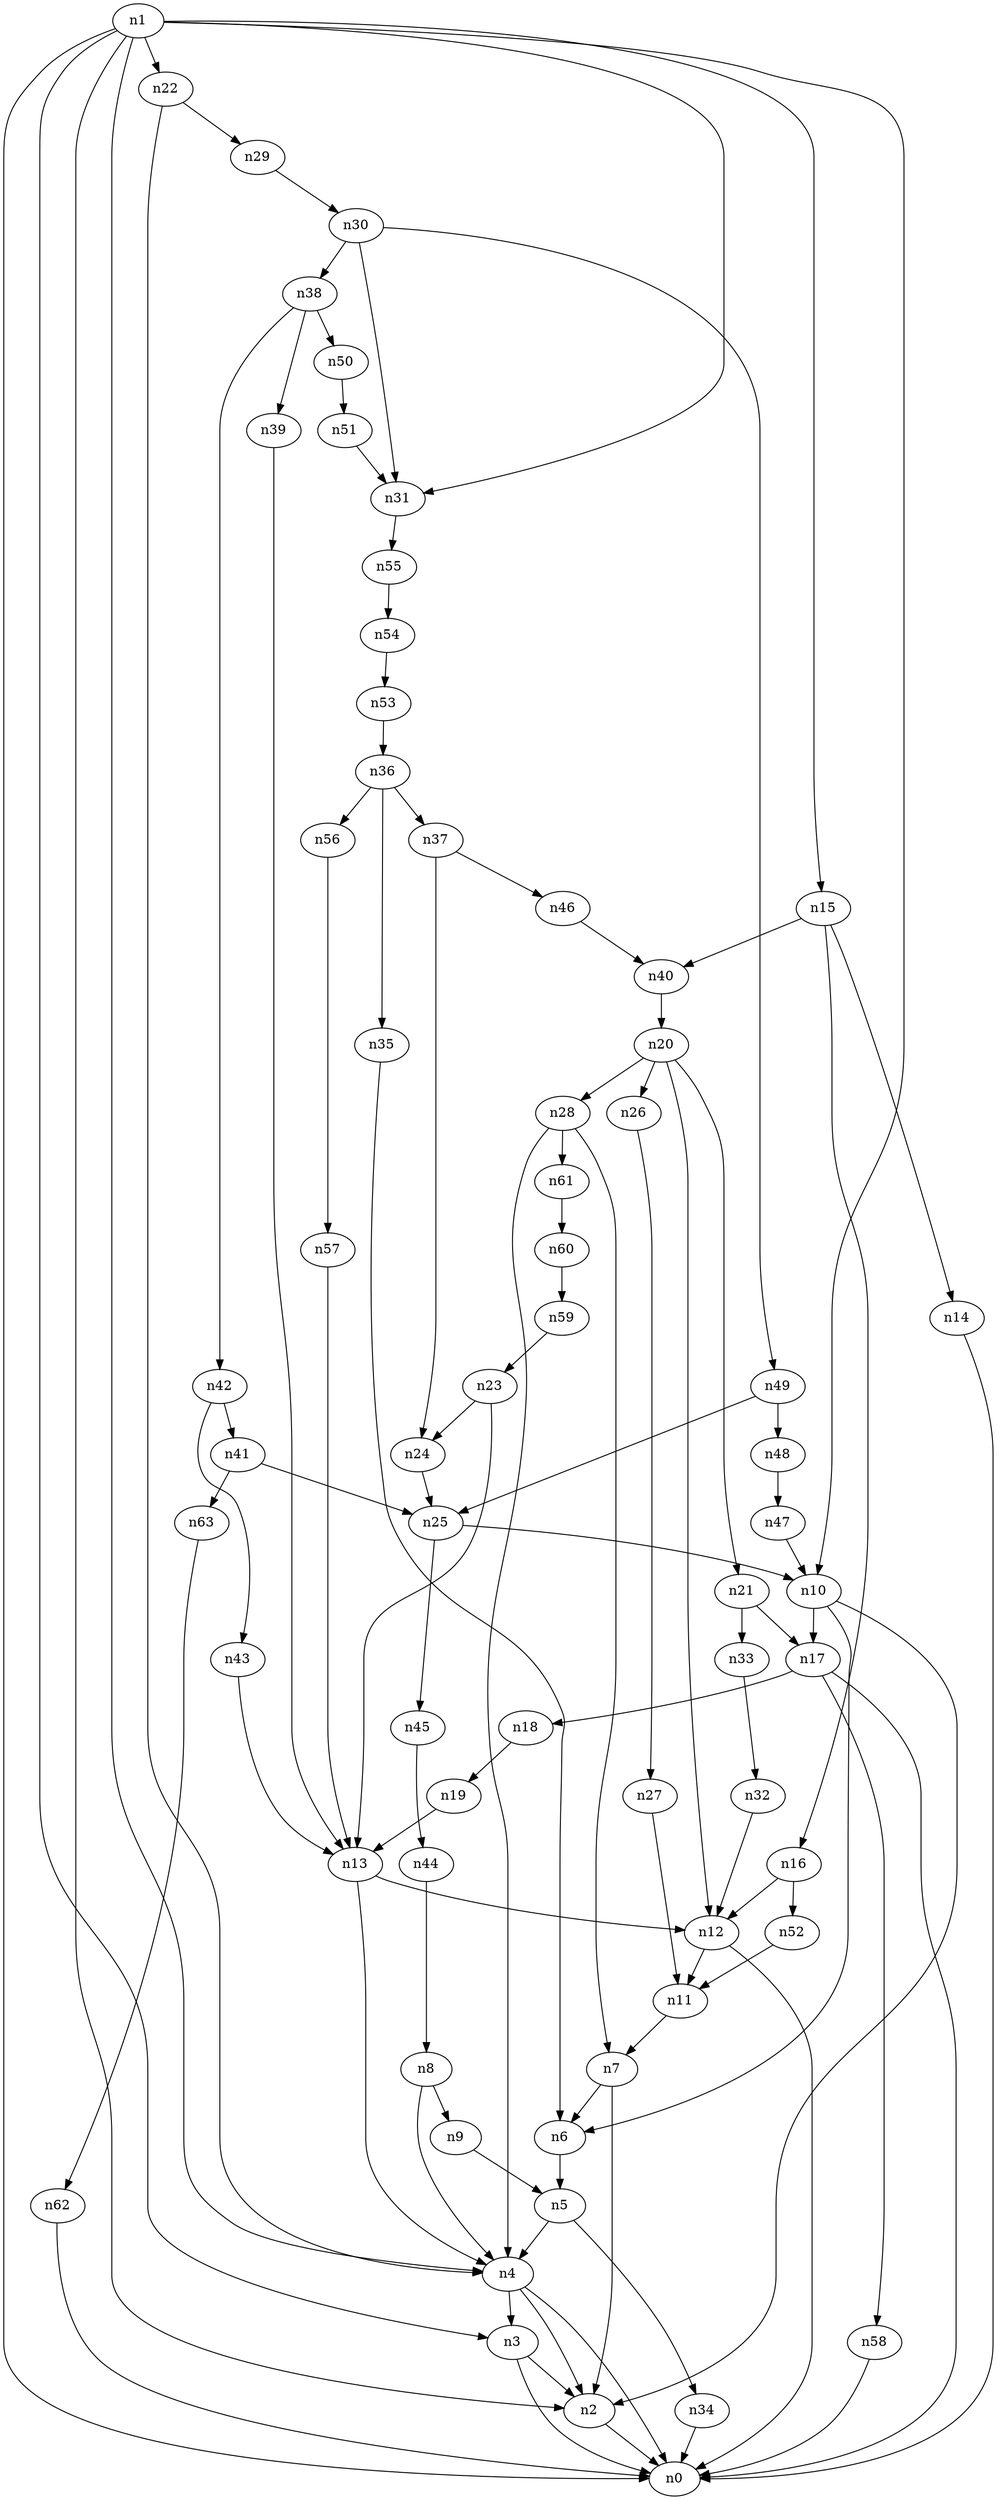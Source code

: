 digraph G {
	n1 -> n0	 [_graphml_id=e0];
	n1 -> n2	 [_graphml_id=e1];
	n1 -> n3	 [_graphml_id=e6];
	n1 -> n4	 [_graphml_id=e9];
	n1 -> n10	 [_graphml_id=e17];
	n1 -> n15	 [_graphml_id=e25];
	n1 -> n22	 [_graphml_id=e36];
	n1 -> n31	 [_graphml_id=e51];
	n2 -> n0	 [_graphml_id=e5];
	n3 -> n0	 [_graphml_id=e8];
	n3 -> n2	 [_graphml_id=e2];
	n4 -> n0	 [_graphml_id=e4];
	n4 -> n2	 [_graphml_id=e7];
	n4 -> n3	 [_graphml_id=e3];
	n5 -> n4	 [_graphml_id=e10];
	n5 -> n34	 [_graphml_id=e55];
	n6 -> n5	 [_graphml_id=e11];
	n7 -> n2	 [_graphml_id=e13];
	n7 -> n6	 [_graphml_id=e12];
	n8 -> n4	 [_graphml_id=e14];
	n8 -> n9	 [_graphml_id=e15];
	n9 -> n5	 [_graphml_id=e16];
	n10 -> n2	 [_graphml_id=e18];
	n10 -> n6	 [_graphml_id=e76];
	n10 -> n17	 [_graphml_id=e29];
	n11 -> n7	 [_graphml_id=e19];
	n12 -> n0	 [_graphml_id=e28];
	n12 -> n11	 [_graphml_id=e20];
	n13 -> n4	 [_graphml_id=e22];
	n13 -> n12	 [_graphml_id=e21];
	n14 -> n0	 [_graphml_id=e23];
	n15 -> n14	 [_graphml_id=e24];
	n15 -> n16	 [_graphml_id=e26];
	n15 -> n40	 [_graphml_id=e64];
	n16 -> n12	 [_graphml_id=e27];
	n16 -> n52	 [_graphml_id=e85];
	n17 -> n0	 [_graphml_id=e38];
	n17 -> n18	 [_graphml_id=e30];
	n17 -> n58	 [_graphml_id=e94];
	n18 -> n19	 [_graphml_id=e31];
	n19 -> n13	 [_graphml_id=e32];
	n20 -> n12	 [_graphml_id=e33];
	n20 -> n21	 [_graphml_id=e34];
	n20 -> n26	 [_graphml_id=e43];
	n20 -> n28	 [_graphml_id=e47];
	n21 -> n17	 [_graphml_id=e35];
	n21 -> n33	 [_graphml_id=e54];
	n22 -> n4	 [_graphml_id=e37];
	n22 -> n29	 [_graphml_id=e48];
	n23 -> n13	 [_graphml_id=e39];
	n23 -> n24	 [_graphml_id=e40];
	n24 -> n25	 [_graphml_id=e41];
	n25 -> n10	 [_graphml_id=e42];
	n25 -> n45	 [_graphml_id=e73];
	n26 -> n27	 [_graphml_id=e44];
	n27 -> n11	 [_graphml_id=e45];
	n28 -> n4	 [_graphml_id=e66];
	n28 -> n7	 [_graphml_id=e46];
	n28 -> n61	 [_graphml_id=e100];
	n29 -> n30	 [_graphml_id=e49];
	n30 -> n31	 [_graphml_id=e50];
	n30 -> n38	 [_graphml_id=e61];
	n30 -> n49	 [_graphml_id=e80];
	n31 -> n55	 [_graphml_id=e90];
	n32 -> n12	 [_graphml_id=e52];
	n33 -> n32	 [_graphml_id=e53];
	n34 -> n0	 [_graphml_id=e56];
	n35 -> n6	 [_graphml_id=e57];
	n36 -> n35	 [_graphml_id=e58];
	n36 -> n37	 [_graphml_id=e59];
	n36 -> n56	 [_graphml_id=e91];
	n37 -> n24	 [_graphml_id=e60];
	n37 -> n46	 [_graphml_id=e74];
	n38 -> n39	 [_graphml_id=e62];
	n38 -> n42	 [_graphml_id=e86];
	n38 -> n50	 [_graphml_id=e81];
	n39 -> n13	 [_graphml_id=e63];
	n40 -> n20	 [_graphml_id=e65];
	n41 -> n25	 [_graphml_id=e67];
	n41 -> n63	 [_graphml_id=e103];
	n42 -> n41	 [_graphml_id=e68];
	n42 -> n43	 [_graphml_id=e69];
	n43 -> n13	 [_graphml_id=e70];
	n44 -> n8	 [_graphml_id=e71];
	n45 -> n44	 [_graphml_id=e72];
	n46 -> n40	 [_graphml_id=e75];
	n47 -> n10	 [_graphml_id=e77];
	n48 -> n47	 [_graphml_id=e78];
	n49 -> n25	 [_graphml_id=e96];
	n49 -> n48	 [_graphml_id=e79];
	n50 -> n51	 [_graphml_id=e82];
	n51 -> n31	 [_graphml_id=e83];
	n52 -> n11	 [_graphml_id=e84];
	n53 -> n36	 [_graphml_id=e87];
	n54 -> n53	 [_graphml_id=e88];
	n55 -> n54	 [_graphml_id=e89];
	n56 -> n57	 [_graphml_id=e92];
	n57 -> n13	 [_graphml_id=e93];
	n58 -> n0	 [_graphml_id=e95];
	n59 -> n23	 [_graphml_id=e97];
	n60 -> n59	 [_graphml_id=e98];
	n61 -> n60	 [_graphml_id=e99];
	n62 -> n0	 [_graphml_id=e101];
	n63 -> n62	 [_graphml_id=e102];
}
